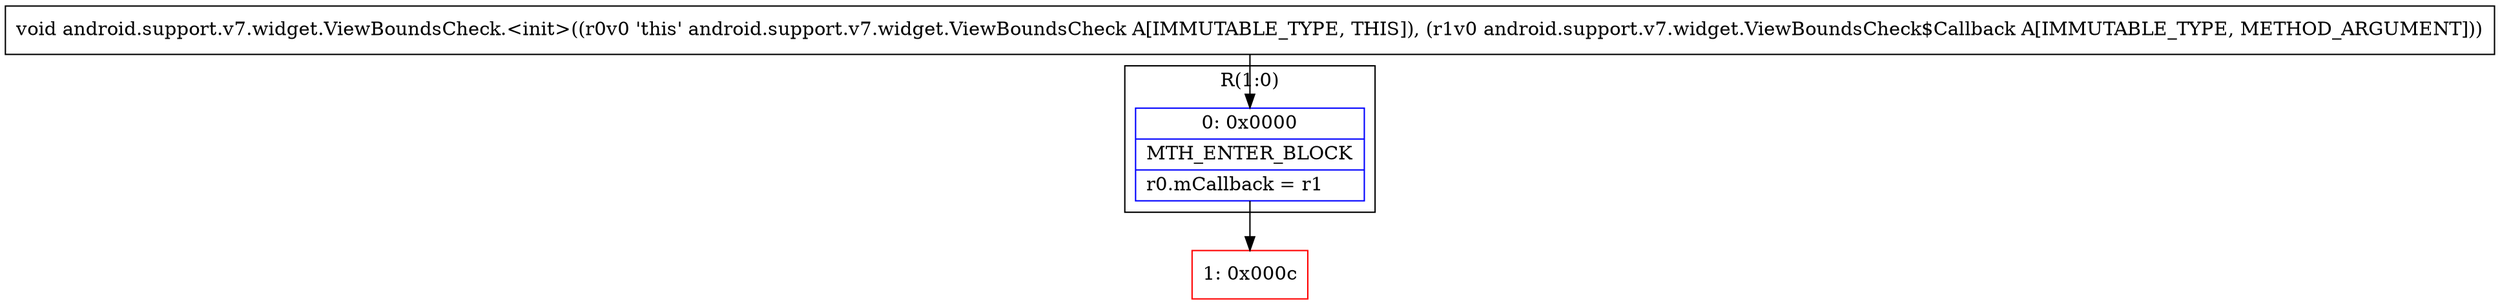 digraph "CFG forandroid.support.v7.widget.ViewBoundsCheck.\<init\>(Landroid\/support\/v7\/widget\/ViewBoundsCheck$Callback;)V" {
subgraph cluster_Region_778095774 {
label = "R(1:0)";
node [shape=record,color=blue];
Node_0 [shape=record,label="{0\:\ 0x0000|MTH_ENTER_BLOCK\l|r0.mCallback = r1\l}"];
}
Node_1 [shape=record,color=red,label="{1\:\ 0x000c}"];
MethodNode[shape=record,label="{void android.support.v7.widget.ViewBoundsCheck.\<init\>((r0v0 'this' android.support.v7.widget.ViewBoundsCheck A[IMMUTABLE_TYPE, THIS]), (r1v0 android.support.v7.widget.ViewBoundsCheck$Callback A[IMMUTABLE_TYPE, METHOD_ARGUMENT])) }"];
MethodNode -> Node_0;
Node_0 -> Node_1;
}

